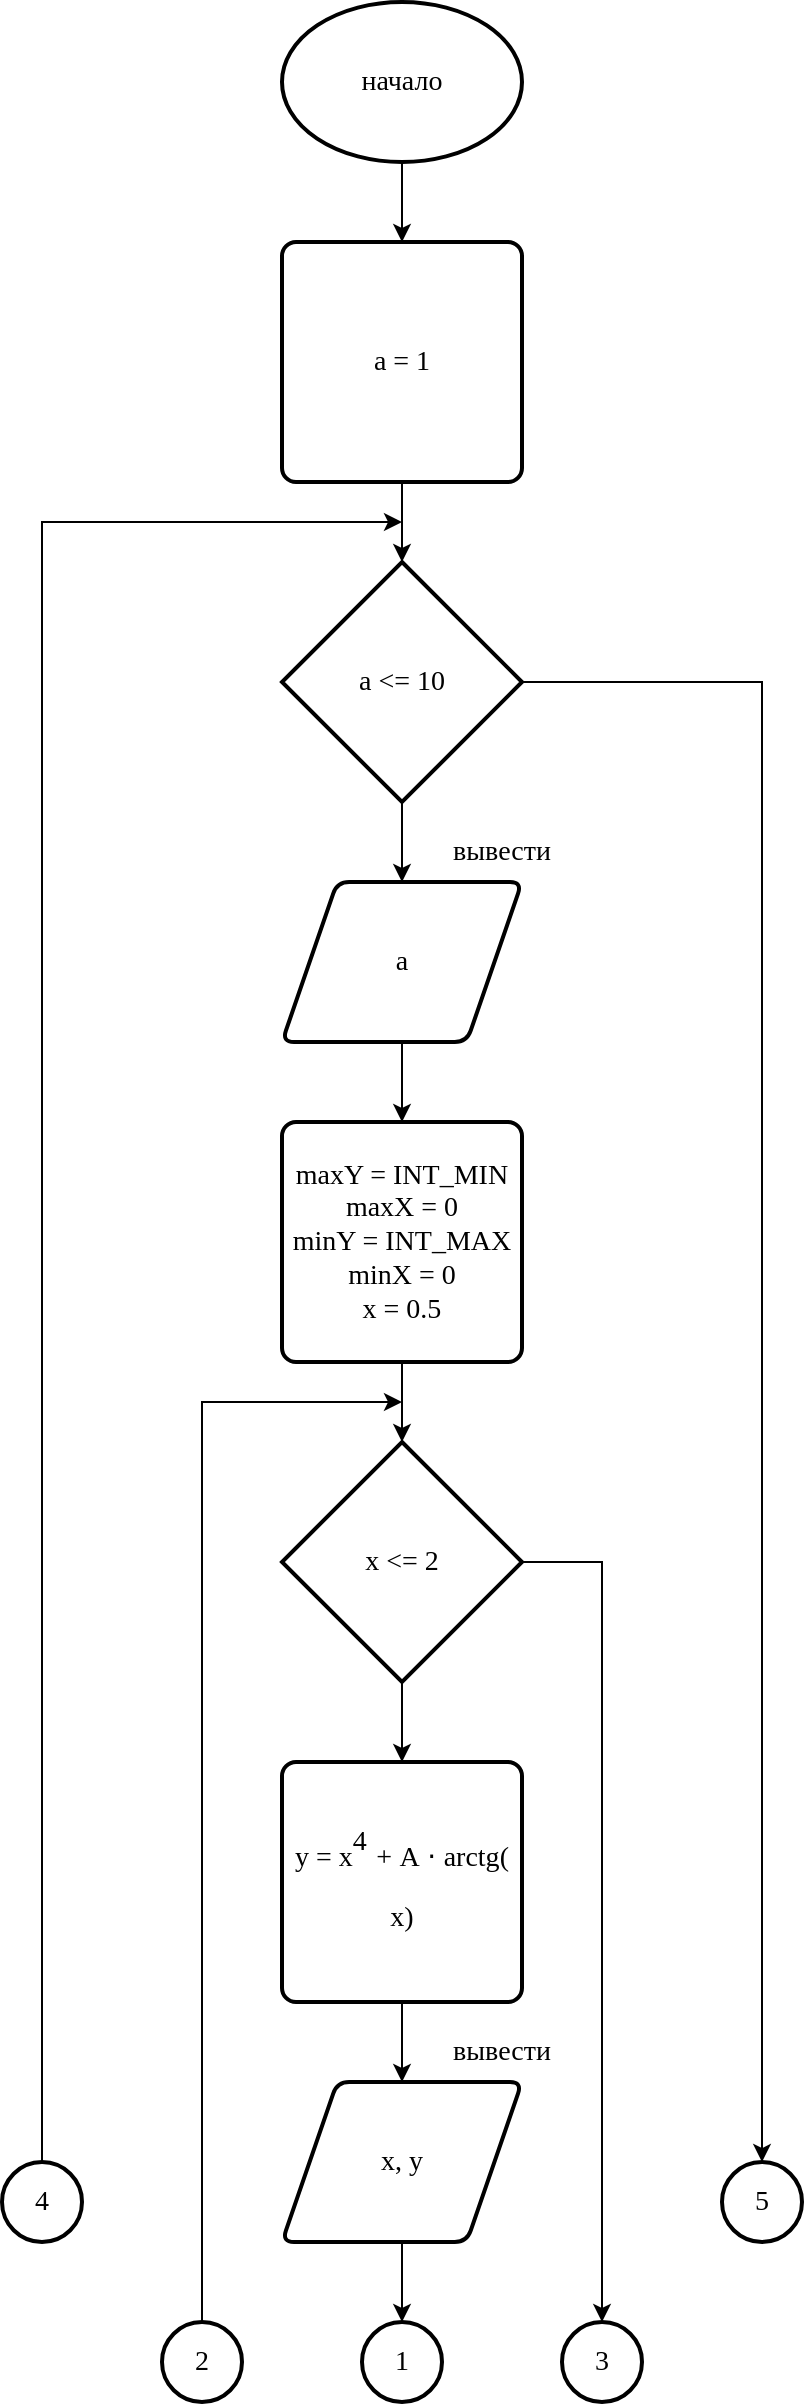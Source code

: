 <mxfile version="24.9.1" pages="2">
  <diagram id="M1py-PiNI09t2WGVhNyB" name="page1">
    <mxGraphModel dx="1106" dy="1780" grid="1" gridSize="10" guides="1" tooltips="1" connect="1" arrows="1" fold="1" page="1" pageScale="1" pageWidth="827" pageHeight="1169" math="0" shadow="0">
      <root>
        <mxCell id="0" />
        <mxCell id="1" parent="0" />
        <mxCell id="e3UotL9XWZVQEobsRYHJ-1" value="начало" style="strokeWidth=2;html=1;shape=mxgraph.flowchart.start_1;whiteSpace=wrap;fontFamily=Times New Roman;fontColor=#000000;fontSize=14;labelBackgroundColor=none;" parent="1" vertex="1">
          <mxGeometry x="400" y="-40" width="120" height="80" as="geometry" />
        </mxCell>
        <mxCell id="e3UotL9XWZVQEobsRYHJ-4" value="a" style="shape=parallelogram;html=1;strokeWidth=2;perimeter=parallelogramPerimeter;whiteSpace=wrap;rounded=1;arcSize=12;size=0.23;fontFamily=Times New Roman;fontColor=#000000;fontSize=14;labelBackgroundColor=none;" parent="1" vertex="1">
          <mxGeometry x="400" y="400" width="120" height="80" as="geometry" />
        </mxCell>
        <mxCell id="e3UotL9XWZVQEobsRYHJ-6" value="&lt;span style=&quot;text-align: start; white-space-collapse: preserve;&quot;&gt;maxY = INT_MIN&lt;/span&gt;&lt;div&gt;&lt;span style=&quot;text-align: start; white-space-collapse: preserve;&quot;&gt;maxX = &lt;/span&gt;&lt;span style=&quot;box-sizing: border-box; text-align: start; white-space-collapse: preserve;&quot; class=&quot;hljs-number&quot;&gt;0&lt;/span&gt;&lt;span style=&quot;text-align: start; white-space-collapse: preserve;&quot;&gt;&lt;br&gt;&lt;/span&gt;&lt;/div&gt;&lt;div&gt;&lt;span style=&quot;box-sizing: border-box; text-align: start; white-space-collapse: preserve;&quot; class=&quot;hljs-number&quot;&gt;minY = INT_MAX&lt;br&gt;&lt;/span&gt;&lt;/div&gt;&lt;div&gt;&lt;span style=&quot;box-sizing: border-box; text-align: start; white-space-collapse: preserve;&quot; class=&quot;hljs-number&quot;&gt;minX = &lt;span style=&quot;box-sizing: border-box;&quot; class=&quot;hljs-number&quot;&gt;0&lt;/span&gt;&lt;br&gt;&lt;/span&gt;&lt;/div&gt;&lt;div&gt;&lt;span style=&quot;box-sizing: border-box; text-align: start; white-space-collapse: preserve;&quot; class=&quot;hljs-number&quot;&gt;&lt;span style=&quot;box-sizing: border-box;&quot; class=&quot;hljs-number&quot;&gt;x = 0.5&lt;/span&gt;&lt;/span&gt;&lt;/div&gt;" style="rounded=1;whiteSpace=wrap;html=1;absoluteArcSize=1;arcSize=14;strokeWidth=2;fontFamily=Times New Roman;fontColor=#000000;fontSize=14;labelBackgroundColor=none;" parent="1" vertex="1">
          <mxGeometry x="400" y="520" width="120" height="120" as="geometry" />
        </mxCell>
        <mxCell id="e3UotL9XWZVQEobsRYHJ-8" value="y =&amp;nbsp;&lt;span style=&quot;margin: 0px; padding: 0px; border: 0px; display: inline-block; text-align: left; text-wrap-mode: nowrap; box-sizing: content-box !important;&quot; class=&quot;mjx-msup&quot; id=&quot;MJXc-Node-3649&quot;&gt;&lt;span style=&quot;margin: 0px; padding: 0px; border: 0px; display: inline-block; box-sizing: content-box !important;&quot; class=&quot;mjx-base&quot;&gt;&lt;span style=&quot;margin: 0px; padding: 0px; border: 0px; display: inline-block; box-sizing: content-box !important;&quot; class=&quot;mjx-mi&quot; id=&quot;MJXc-Node-3650&quot;&gt;&lt;span style=&quot;margin: 0px; padding: 0.24em 0px 0.3em; border: 0px; display: block; white-space-collapse: preserve; box-sizing: content-box !important;&quot; class=&quot;mjx-char MJXc-TeX-math-I&quot;&gt;x&lt;/span&gt;&lt;/span&gt;&lt;/span&gt;&lt;span style=&quot;margin: 0px; padding: 0px 0.071em 0px 0px; border: 0px; display: inline-block; vertical-align: 0.584em; box-sizing: content-box !important;&quot; class=&quot;mjx-sup&quot;&gt;&lt;span style=&quot;margin: 0px; padding: 0px; border: 0px; display: inline-block; box-sizing: content-box !important;&quot; class=&quot;mjx-mn&quot; id=&quot;MJXc-Node-3651&quot;&gt;&lt;span style=&quot;margin: 0px; padding: 0.418em 0px 0.359em; border: 0px; display: block; white-space-collapse: preserve; box-sizing: content-box !important;&quot; class=&quot;mjx-char MJXc-TeX-main-R&quot;&gt;4&lt;/span&gt;&lt;/span&gt;&lt;/span&gt;&lt;/span&gt;&lt;span style=&quot;margin: 0px; padding: 0px 0.267em; border: 0px; display: inline-block; text-align: left; text-wrap-mode: nowrap; box-sizing: content-box !important;&quot; class=&quot;mjx-mo&quot; id=&quot;MJXc-Node-3652&quot;&gt;&lt;span style=&quot;margin: 0px; padding: 0.3em 0px 0.418em; border: 0px; display: block; white-space-collapse: preserve; box-sizing: content-box !important;&quot; class=&quot;mjx-char MJXc-TeX-main-R&quot;&gt;+&lt;/span&gt;&lt;/span&gt;&lt;span style=&quot;margin: 0px; padding: 0px; border: 0px; display: inline-block; text-align: left; text-wrap-mode: nowrap; box-sizing: content-box !important;&quot; class=&quot;mjx-mi&quot; id=&quot;MJXc-Node-3653&quot;&gt;&lt;span style=&quot;margin: 0px; padding: 0.478em 0px 0.3em; border: 0px; display: block; white-space-collapse: preserve; box-sizing: content-box !important;&quot; class=&quot;mjx-char MJXc-TeX-math-I&quot;&gt;A&lt;/span&gt;&lt;/span&gt;&lt;span style=&quot;margin: 0px; padding: 0px 0.267em; border: 0px; display: inline-block; text-align: left; text-wrap-mode: nowrap; box-sizing: content-box !important;&quot; class=&quot;mjx-mo&quot; id=&quot;MJXc-Node-3654&quot;&gt;&lt;span style=&quot;margin: 0px; padding: 0.003em 0px 0.3em; border: 0px; display: block; white-space-collapse: preserve; box-sizing: content-box !important;&quot; class=&quot;mjx-char MJXc-TeX-main-R&quot;&gt;⋅&lt;/span&gt;&lt;/span&gt;&lt;span style=&quot;margin: 0px; padding: 0px; border: 0px; display: inline-block; text-align: left; text-wrap-mode: nowrap; box-sizing: content-box !important;&quot; class=&quot;mjx-mi&quot; id=&quot;MJXc-Node-3655&quot;&gt;&lt;span style=&quot;margin: 0px; padding: 0.24em 0px 0.3em; border: 0px; display: block; white-space-collapse: preserve; box-sizing: content-box !important;&quot; class=&quot;mjx-char MJXc-TeX-math-I&quot;&gt;&lt;span&gt;&lt;font&gt;arctg&lt;/font&gt;&lt;/span&gt;&lt;span&gt;(&lt;/span&gt;&lt;/span&gt;&lt;/span&gt;&lt;span style=&quot;margin: 0px; padding: 0px; border: 0px; display: inline-block; text-align: left; text-wrap-mode: nowrap; box-sizing: content-box !important;&quot; class=&quot;mjx-mrow&quot; id=&quot;MJXc-Node-3659&quot;&gt;&lt;span style=&quot;margin: 0px; padding: 0px; border: 0px; display: inline-block; box-sizing: content-box !important;&quot; class=&quot;mjx-mrow&quot; id=&quot;MJXc-Node-3661&quot;&gt;&lt;span style=&quot;margin: 0px; padding: 0px; border: 0px; display: inline-block; box-sizing: content-box !important;&quot; class=&quot;mjx-mi&quot; id=&quot;MJXc-Node-3663&quot;&gt;&lt;span style=&quot;margin: 0px; padding: 0.24em 0px 0.3em; border: 0px; display: block; white-space-collapse: preserve; box-sizing: content-box !important;&quot; class=&quot;mjx-char MJXc-TeX-math-I&quot;&gt;x&lt;/span&gt;&lt;/span&gt;&lt;span style=&quot;margin: 0px; padding: 0px; border: 0px; display: inline-block; box-sizing: content-box !important;&quot; class=&quot;mjx-mo&quot; id=&quot;MJXc-Node-3664&quot;&gt;&lt;span style=&quot;margin: 0px; padding: 0.478em 0px 0.597em; border: 0px; display: block; white-space-collapse: preserve; box-sizing: content-box !important;&quot; class=&quot;mjx-char MJXc-TeX-main-R&quot;&gt;)&lt;/span&gt;&lt;/span&gt;&lt;/span&gt;&lt;/span&gt;" style="rounded=1;whiteSpace=wrap;html=1;absoluteArcSize=1;arcSize=14;strokeWidth=2;fontFamily=Times New Roman;fontColor=#000000;fontSize=14;labelBackgroundColor=none;" parent="1" vertex="1">
          <mxGeometry x="400" y="840" width="120" height="120" as="geometry" />
        </mxCell>
        <mxCell id="e3UotL9XWZVQEobsRYHJ-9" value="x, y" style="shape=parallelogram;html=1;strokeWidth=2;perimeter=parallelogramPerimeter;whiteSpace=wrap;rounded=1;arcSize=12;size=0.23;fontFamily=Times New Roman;fontColor=#000000;fontSize=14;labelBackgroundColor=none;" parent="1" vertex="1">
          <mxGeometry x="400" y="1000" width="120" height="80" as="geometry" />
        </mxCell>
        <mxCell id="e3UotL9XWZVQEobsRYHJ-13" value="" style="endArrow=classic;html=1;rounded=0;exitX=0.5;exitY=1;exitDx=0;exitDy=0;entryX=0.5;entryY=0;entryDx=0;entryDy=0;fontFamily=Times New Roman;fontColor=#000000;fontSize=14;labelBackgroundColor=none;exitPerimeter=0;" parent="1" source="_WrTKTU18r5JIeWCejOf-1" target="e3UotL9XWZVQEobsRYHJ-4" edge="1">
          <mxGeometry width="50" height="50" relative="1" as="geometry">
            <mxPoint x="460" y="360" as="sourcePoint" />
            <mxPoint x="470" y="410" as="targetPoint" />
          </mxGeometry>
        </mxCell>
        <mxCell id="e3UotL9XWZVQEobsRYHJ-14" value="" style="endArrow=classic;html=1;rounded=0;exitX=0.5;exitY=1;exitDx=0;exitDy=0;entryX=0.5;entryY=0;entryDx=0;entryDy=0;fontFamily=Times New Roman;fontColor=#000000;fontSize=14;labelBackgroundColor=none;" parent="1" source="e3UotL9XWZVQEobsRYHJ-4" target="e3UotL9XWZVQEobsRYHJ-6" edge="1">
          <mxGeometry width="50" height="50" relative="1" as="geometry">
            <mxPoint x="470" y="490" as="sourcePoint" />
            <mxPoint x="470" y="570" as="targetPoint" />
          </mxGeometry>
        </mxCell>
        <mxCell id="e3UotL9XWZVQEobsRYHJ-15" value="" style="endArrow=classic;html=1;rounded=0;exitX=0.5;exitY=1;exitDx=0;exitDy=0;entryX=0.5;entryY=0;entryDx=0;entryDy=0;fontFamily=Times New Roman;fontColor=#000000;fontSize=14;labelBackgroundColor=none;entryPerimeter=0;" parent="1" source="e3UotL9XWZVQEobsRYHJ-6" target="_WrTKTU18r5JIeWCejOf-2" edge="1">
          <mxGeometry width="50" height="50" relative="1" as="geometry">
            <mxPoint x="470" y="650" as="sourcePoint" />
            <mxPoint x="460" y="680" as="targetPoint" />
          </mxGeometry>
        </mxCell>
        <mxCell id="e3UotL9XWZVQEobsRYHJ-16" value="" style="endArrow=classic;html=1;rounded=0;exitX=0.5;exitY=1;exitDx=0;exitDy=0;entryX=0.5;entryY=0;entryDx=0;entryDy=0;fontFamily=Times New Roman;fontColor=#000000;fontSize=14;labelBackgroundColor=none;exitPerimeter=0;" parent="1" source="_WrTKTU18r5JIeWCejOf-2" target="e3UotL9XWZVQEobsRYHJ-8" edge="1">
          <mxGeometry width="50" height="50" relative="1" as="geometry">
            <mxPoint x="460" y="800" as="sourcePoint" />
            <mxPoint x="470" y="970" as="targetPoint" />
          </mxGeometry>
        </mxCell>
        <mxCell id="e3UotL9XWZVQEobsRYHJ-17" value="" style="endArrow=classic;html=1;rounded=0;exitX=0.5;exitY=1;exitDx=0;exitDy=0;entryX=0.5;entryY=0;entryDx=0;entryDy=0;fontFamily=Times New Roman;fontColor=#000000;fontSize=14;labelBackgroundColor=none;" parent="1" source="e3UotL9XWZVQEobsRYHJ-8" target="e3UotL9XWZVQEobsRYHJ-9" edge="1">
          <mxGeometry width="50" height="50" relative="1" as="geometry">
            <mxPoint x="470" y="1050" as="sourcePoint" />
            <mxPoint x="470" y="1130" as="targetPoint" />
          </mxGeometry>
        </mxCell>
        <mxCell id="e3UotL9XWZVQEobsRYHJ-18" value="" style="endArrow=classic;html=1;rounded=0;exitX=0.5;exitY=1;exitDx=0;exitDy=0;entryX=0.5;entryY=0;entryDx=0;entryDy=0;entryPerimeter=0;fontFamily=Times New Roman;fontColor=#000000;fontSize=14;labelBackgroundColor=none;" parent="1" source="e3UotL9XWZVQEobsRYHJ-9" target="e3UotL9XWZVQEobsRYHJ-21" edge="1">
          <mxGeometry width="50" height="50" relative="1" as="geometry">
            <mxPoint x="470" y="1250" as="sourcePoint" />
            <mxPoint x="460" y="1120" as="targetPoint" />
          </mxGeometry>
        </mxCell>
        <mxCell id="e3UotL9XWZVQEobsRYHJ-21" value="" style="strokeWidth=2;html=1;shape=mxgraph.flowchart.start_2;whiteSpace=wrap;fontFamily=Times New Roman;fontSize=14;fontColor=#000000;labelBackgroundColor=none;" parent="1" vertex="1">
          <mxGeometry x="440" y="1120" width="40" height="40" as="geometry" />
        </mxCell>
        <mxCell id="e3UotL9XWZVQEobsRYHJ-22" value="" style="strokeWidth=2;html=1;shape=mxgraph.flowchart.start_2;whiteSpace=wrap;fontFamily=Times New Roman;fontSize=14;fontColor=#000000;labelBackgroundColor=none;" parent="1" vertex="1">
          <mxGeometry x="540" y="1120" width="40" height="40" as="geometry" />
        </mxCell>
        <mxCell id="e3UotL9XWZVQEobsRYHJ-23" value="" style="strokeWidth=2;html=1;shape=mxgraph.flowchart.start_2;whiteSpace=wrap;fontFamily=Times New Roman;fontSize=14;fontColor=#000000;labelBackgroundColor=none;" parent="1" vertex="1">
          <mxGeometry x="340" y="1120" width="40" height="40" as="geometry" />
        </mxCell>
        <mxCell id="e3UotL9XWZVQEobsRYHJ-26" value="" style="strokeWidth=2;html=1;shape=mxgraph.flowchart.start_2;whiteSpace=wrap;fontFamily=Times New Roman;fontSize=14;fontColor=#000000;labelBackgroundColor=none;" parent="1" vertex="1">
          <mxGeometry x="260" y="1040" width="40" height="40" as="geometry" />
        </mxCell>
        <mxCell id="e3UotL9XWZVQEobsRYHJ-27" value="" style="strokeWidth=2;html=1;shape=mxgraph.flowchart.start_2;whiteSpace=wrap;fontFamily=Times New Roman;fontSize=14;fontColor=#000000;labelBackgroundColor=none;" parent="1" vertex="1">
          <mxGeometry x="620" y="1040" width="40" height="40" as="geometry" />
        </mxCell>
        <mxCell id="e3UotL9XWZVQEobsRYHJ-30" value="&lt;div style=&quot;text-align: start;&quot;&gt;&lt;span style=&quot;white-space-collapse: preserve;&quot;&gt;1&lt;/span&gt;&lt;/div&gt;" style="text;html=1;align=center;verticalAlign=middle;whiteSpace=wrap;rounded=0;fontSize=14;fontFamily=Times New Roman;fontColor=#000000;labelBackgroundColor=none;" parent="1" vertex="1">
          <mxGeometry x="440" y="1120" width="40" height="40" as="geometry" />
        </mxCell>
        <mxCell id="e3UotL9XWZVQEobsRYHJ-31" value="&lt;div style=&quot;text-align: start;&quot;&gt;&lt;span style=&quot;white-space-collapse: preserve;&quot;&gt;3&lt;/span&gt;&lt;/div&gt;" style="text;html=1;align=center;verticalAlign=middle;whiteSpace=wrap;rounded=0;fontSize=14;fontFamily=Times New Roman;fontColor=#000000;labelBackgroundColor=none;" parent="1" vertex="1">
          <mxGeometry x="540" y="1120" width="40" height="40" as="geometry" />
        </mxCell>
        <mxCell id="e3UotL9XWZVQEobsRYHJ-32" value="&lt;div style=&quot;text-align: start;&quot;&gt;&lt;span style=&quot;white-space-collapse: preserve;&quot;&gt;5&lt;/span&gt;&lt;/div&gt;" style="text;html=1;align=center;verticalAlign=middle;whiteSpace=wrap;rounded=0;fontSize=14;fontFamily=Times New Roman;fontColor=#000000;labelBackgroundColor=none;" parent="1" vertex="1">
          <mxGeometry x="620" y="1040" width="40" height="40" as="geometry" />
        </mxCell>
        <mxCell id="e3UotL9XWZVQEobsRYHJ-33" value="&lt;div style=&quot;text-align: start;&quot;&gt;&lt;span style=&quot;white-space-collapse: preserve;&quot;&gt;2&lt;/span&gt;&lt;/div&gt;" style="text;html=1;align=center;verticalAlign=middle;whiteSpace=wrap;rounded=0;fontSize=14;fontFamily=Times New Roman;fontColor=#000000;labelBackgroundColor=none;" parent="1" vertex="1">
          <mxGeometry x="340" y="1120" width="40" height="40" as="geometry" />
        </mxCell>
        <mxCell id="e3UotL9XWZVQEobsRYHJ-34" value="&lt;div style=&quot;text-align: start;&quot;&gt;&lt;span style=&quot;white-space-collapse: preserve;&quot;&gt;4&lt;/span&gt;&lt;/div&gt;" style="text;html=1;align=center;verticalAlign=middle;whiteSpace=wrap;rounded=0;fontSize=14;fontFamily=Times New Roman;fontColor=#000000;labelBackgroundColor=none;" parent="1" vertex="1">
          <mxGeometry x="260" y="1040" width="40" height="40" as="geometry" />
        </mxCell>
        <mxCell id="_WrTKTU18r5JIeWCejOf-1" value="a &amp;lt;= 10" style="strokeWidth=2;html=1;shape=mxgraph.flowchart.decision;whiteSpace=wrap;fontFamily=Times New Roman;fontSize=14;fontColor=#000000;labelBackgroundColor=none;" parent="1" vertex="1">
          <mxGeometry x="400" y="240" width="120" height="120" as="geometry" />
        </mxCell>
        <mxCell id="_WrTKTU18r5JIeWCejOf-2" value="x &amp;lt;= 2" style="strokeWidth=2;html=1;shape=mxgraph.flowchart.decision;whiteSpace=wrap;fontFamily=Times New Roman;fontSize=14;fontColor=#000000;labelBackgroundColor=none;" parent="1" vertex="1">
          <mxGeometry x="400" y="680" width="120" height="120" as="geometry" />
        </mxCell>
        <mxCell id="_WrTKTU18r5JIeWCejOf-3" value="вывести" style="text;html=1;align=center;verticalAlign=middle;whiteSpace=wrap;rounded=0;fontFamily=Times New Roman;fontSize=14;fontColor=#000000;labelBackgroundColor=none;" parent="1" vertex="1">
          <mxGeometry x="480" y="370" width="60" height="30" as="geometry" />
        </mxCell>
        <mxCell id="_WrTKTU18r5JIeWCejOf-4" value="&lt;div style=&quot;text-align: start;&quot;&gt;&lt;span style=&quot;white-space-collapse: preserve;&quot;&gt;a = 1&lt;/span&gt;&lt;/div&gt;" style="rounded=1;whiteSpace=wrap;html=1;absoluteArcSize=1;arcSize=14;strokeWidth=2;fontFamily=Times New Roman;fontColor=#000000;fontSize=14;labelBackgroundColor=none;" parent="1" vertex="1">
          <mxGeometry x="400" y="80" width="120" height="120" as="geometry" />
        </mxCell>
        <mxCell id="_WrTKTU18r5JIeWCejOf-5" value="" style="endArrow=classic;html=1;rounded=0;exitX=0.5;exitY=1;exitDx=0;exitDy=0;entryX=0.5;entryY=0;entryDx=0;entryDy=0;fontFamily=Times New Roman;fontColor=#000000;fontSize=14;labelBackgroundColor=none;entryPerimeter=0;" parent="1" source="_WrTKTU18r5JIeWCejOf-4" target="_WrTKTU18r5JIeWCejOf-1" edge="1">
          <mxGeometry width="50" height="50" relative="1" as="geometry">
            <mxPoint x="470" y="370" as="sourcePoint" />
            <mxPoint x="470" y="410" as="targetPoint" />
          </mxGeometry>
        </mxCell>
        <mxCell id="_WrTKTU18r5JIeWCejOf-6" value="" style="endArrow=classic;html=1;rounded=0;exitX=0.5;exitY=1;exitDx=0;exitDy=0;entryX=0.5;entryY=0;entryDx=0;entryDy=0;fontFamily=Times New Roman;fontColor=#000000;fontSize=14;labelBackgroundColor=none;exitPerimeter=0;" parent="1" source="e3UotL9XWZVQEobsRYHJ-1" target="_WrTKTU18r5JIeWCejOf-4" edge="1">
          <mxGeometry width="50" height="50" relative="1" as="geometry">
            <mxPoint x="470" y="210" as="sourcePoint" />
            <mxPoint x="470" y="250" as="targetPoint" />
          </mxGeometry>
        </mxCell>
        <mxCell id="H2SPlqg6cfGrn9TyeI7t-1" value="вывести" style="text;html=1;align=center;verticalAlign=middle;whiteSpace=wrap;rounded=0;fontFamily=Times New Roman;fontSize=14;fontColor=#000000;labelBackgroundColor=none;" parent="1" vertex="1">
          <mxGeometry x="480" y="970" width="60" height="30" as="geometry" />
        </mxCell>
        <mxCell id="H2SPlqg6cfGrn9TyeI7t-2" value="" style="endArrow=classic;html=1;rounded=0;exitX=1;exitY=0.5;exitDx=0;exitDy=0;entryX=0.5;entryY=0;entryDx=0;entryDy=0;fontFamily=Times New Roman;fontColor=#000000;fontSize=14;labelBackgroundColor=none;exitPerimeter=0;" parent="1" source="_WrTKTU18r5JIeWCejOf-2" target="e3UotL9XWZVQEobsRYHJ-31" edge="1">
          <mxGeometry width="50" height="50" relative="1" as="geometry">
            <mxPoint x="470" y="810" as="sourcePoint" />
            <mxPoint x="470" y="850" as="targetPoint" />
            <Array as="points">
              <mxPoint x="560" y="740" />
            </Array>
          </mxGeometry>
        </mxCell>
        <mxCell id="H2SPlqg6cfGrn9TyeI7t-3" value="" style="endArrow=classic;html=1;rounded=0;exitX=0.5;exitY=0;exitDx=0;exitDy=0;fontFamily=Times New Roman;fontColor=#000000;fontSize=14;labelBackgroundColor=none;" parent="1" source="e3UotL9XWZVQEobsRYHJ-33" edge="1">
          <mxGeometry width="50" height="50" relative="1" as="geometry">
            <mxPoint x="470" y="810" as="sourcePoint" />
            <mxPoint x="460" y="660" as="targetPoint" />
            <Array as="points">
              <mxPoint x="360" y="660" />
            </Array>
          </mxGeometry>
        </mxCell>
        <mxCell id="H2SPlqg6cfGrn9TyeI7t-4" value="" style="endArrow=classic;html=1;rounded=0;exitX=1;exitY=0.5;exitDx=0;exitDy=0;entryX=0.5;entryY=0;entryDx=0;entryDy=0;fontFamily=Times New Roman;fontColor=#000000;fontSize=14;labelBackgroundColor=none;exitPerimeter=0;" parent="1" source="_WrTKTU18r5JIeWCejOf-1" target="e3UotL9XWZVQEobsRYHJ-32" edge="1">
          <mxGeometry width="50" height="50" relative="1" as="geometry">
            <mxPoint x="470" y="810" as="sourcePoint" />
            <mxPoint x="470" y="850" as="targetPoint" />
            <Array as="points">
              <mxPoint x="640" y="300" />
            </Array>
          </mxGeometry>
        </mxCell>
        <mxCell id="H2SPlqg6cfGrn9TyeI7t-5" value="" style="endArrow=classic;html=1;rounded=0;fontFamily=Times New Roman;fontColor=#000000;fontSize=14;labelBackgroundColor=none;exitX=0.5;exitY=0;exitDx=0;exitDy=0;" parent="1" source="e3UotL9XWZVQEobsRYHJ-34" edge="1">
          <mxGeometry width="50" height="50" relative="1" as="geometry">
            <mxPoint x="240" y="870" as="sourcePoint" />
            <mxPoint x="460" y="220" as="targetPoint" />
            <Array as="points">
              <mxPoint x="280" y="220" />
            </Array>
          </mxGeometry>
        </mxCell>
      </root>
    </mxGraphModel>
  </diagram>
  <diagram id="QOGCfTng5IFrS63OWC0t" name="page2">
    <mxGraphModel dx="1053" dy="582" grid="1" gridSize="10" guides="1" tooltips="1" connect="1" arrows="1" fold="1" page="1" pageScale="1" pageWidth="827" pageHeight="1169" math="0" shadow="0">
      <root>
        <mxCell id="0" />
        <mxCell id="1" parent="0" />
        <mxCell id="nokix7xg_E0gHIHlXaHN-1" value="&lt;div&gt;&lt;span style=&quot;white-space-collapse: preserve; text-align: start;&quot;&gt;maxY, &lt;/span&gt;&lt;span style=&quot;text-align: start; white-space-collapse: preserve;&quot;&gt;maxX&lt;/span&gt;&lt;div&gt;&lt;span style=&quot;box-sizing: border-box; text-align: start; white-space-collapse: preserve;&quot; class=&quot;hljs-number&quot;&gt;minY, &lt;/span&gt;&lt;span style=&quot;text-align: start; white-space-collapse: preserve;&quot;&gt;minX&lt;/span&gt;&lt;/div&gt;&lt;/div&gt;" style="shape=parallelogram;html=1;strokeWidth=2;perimeter=parallelogramPerimeter;whiteSpace=wrap;rounded=1;arcSize=12;size=0.23;fontFamily=Times New Roman;fontColor=#000000;fontSize=14;labelBackgroundColor=none;" parent="1" vertex="1">
          <mxGeometry x="300" y="960" width="120" height="80" as="geometry" />
        </mxCell>
        <mxCell id="nokix7xg_E0gHIHlXaHN-2" value="конец" style="strokeWidth=2;html=1;shape=mxgraph.flowchart.start_1;whiteSpace=wrap;fontFamily=Times New Roman;fontColor=#000000;fontSize=14;labelBackgroundColor=none;" parent="1" vertex="1">
          <mxGeometry x="300" y="1280" width="120" height="80" as="geometry" />
        </mxCell>
        <mxCell id="nokix7xg_E0gHIHlXaHN-3" value="&lt;span style=&quot;text-align: start; white-space-collapse: preserve;&quot;&gt;y &amp;gt; maxY&lt;/span&gt;" style="strokeWidth=2;html=1;shape=mxgraph.flowchart.decision;whiteSpace=wrap;fontFamily=Times New Roman;fontColor=#000000;fontSize=14;labelBackgroundColor=none;" parent="1" vertex="1">
          <mxGeometry x="300" y="120" width="120" height="120" as="geometry" />
        </mxCell>
        <mxCell id="nokix7xg_E0gHIHlXaHN-4" value="&lt;span style=&quot;text-align: start; white-space-collapse: preserve;&quot;&gt;y &amp;lt; minY&lt;/span&gt;" style="strokeWidth=2;html=1;shape=mxgraph.flowchart.decision;whiteSpace=wrap;fontFamily=Times New Roman;fontColor=#000000;fontSize=14;labelBackgroundColor=none;" parent="1" vertex="1">
          <mxGeometry x="300" y="440" width="120" height="120" as="geometry" />
        </mxCell>
        <mxCell id="nokix7xg_E0gHIHlXaHN-5" value="&lt;span style=&quot;text-align: start; white-space-collapse: preserve;&quot;&gt;maxY = y&lt;br&gt;maxX = x&lt;/span&gt;" style="rounded=1;whiteSpace=wrap;html=1;absoluteArcSize=1;arcSize=14;strokeWidth=2;fontFamily=Times New Roman;fontColor=#000000;fontSize=14;labelBackgroundColor=none;" parent="1" vertex="1">
          <mxGeometry x="300" y="280" width="120" height="120" as="geometry" />
        </mxCell>
        <mxCell id="nokix7xg_E0gHIHlXaHN-6" value="&lt;span style=&quot;text-align: start; white-space-collapse: preserve;&quot;&gt;minY = y&lt;br&gt;minX = x&lt;/span&gt;" style="rounded=1;whiteSpace=wrap;html=1;absoluteArcSize=1;arcSize=14;strokeWidth=2;fontFamily=Times New Roman;fontColor=#000000;fontSize=14;labelBackgroundColor=none;" parent="1" vertex="1">
          <mxGeometry x="300" y="600" width="120" height="120" as="geometry" />
        </mxCell>
        <mxCell id="nokix7xg_E0gHIHlXaHN-7" value="" style="endArrow=classic;html=1;rounded=0;exitX=0.5;exitY=1;exitDx=0;exitDy=0;exitPerimeter=0;entryX=0.5;entryY=0;entryDx=0;entryDy=0;fontFamily=Times New Roman;fontColor=#000000;fontSize=14;labelBackgroundColor=none;" parent="1" source="nokix7xg_E0gHIHlXaHN-3" target="nokix7xg_E0gHIHlXaHN-5" edge="1">
          <mxGeometry width="50" height="50" relative="1" as="geometry">
            <mxPoint x="310" y="770" as="sourcePoint" />
            <mxPoint x="380" y="660" as="targetPoint" />
          </mxGeometry>
        </mxCell>
        <mxCell id="nokix7xg_E0gHIHlXaHN-8" value="" style="endArrow=classic;html=1;rounded=0;exitX=0.5;exitY=1;exitDx=0;exitDy=0;entryX=0.5;entryY=0;entryDx=0;entryDy=0;entryPerimeter=0;fontFamily=Times New Roman;fontColor=#000000;fontSize=14;labelBackgroundColor=none;" parent="1" source="nokix7xg_E0gHIHlXaHN-5" target="nokix7xg_E0gHIHlXaHN-4" edge="1">
          <mxGeometry width="50" height="50" relative="1" as="geometry">
            <mxPoint x="370" y="610" as="sourcePoint" />
            <mxPoint x="370" y="690" as="targetPoint" />
          </mxGeometry>
        </mxCell>
        <mxCell id="nokix7xg_E0gHIHlXaHN-9" value="" style="endArrow=classic;html=1;rounded=0;exitX=0.5;exitY=1;exitDx=0;exitDy=0;entryX=0.5;entryY=0;entryDx=0;entryDy=0;exitPerimeter=0;fontFamily=Times New Roman;fontColor=#000000;fontSize=14;labelBackgroundColor=none;" parent="1" source="nokix7xg_E0gHIHlXaHN-4" target="nokix7xg_E0gHIHlXaHN-6" edge="1">
          <mxGeometry width="50" height="50" relative="1" as="geometry">
            <mxPoint x="370" y="810" as="sourcePoint" />
            <mxPoint x="370" y="890" as="targetPoint" />
          </mxGeometry>
        </mxCell>
        <mxCell id="nokix7xg_E0gHIHlXaHN-10" value="" style="endArrow=classic;html=1;rounded=0;exitX=1;exitY=0.5;exitDx=0;exitDy=0;exitPerimeter=0;fontFamily=Times New Roman;fontColor=#000000;fontSize=14;labelBackgroundColor=none;" parent="1" source="nokix7xg_E0gHIHlXaHN-3" edge="1">
          <mxGeometry width="50" height="50" relative="1" as="geometry">
            <mxPoint x="370" y="810" as="sourcePoint" />
            <mxPoint x="360" y="420" as="targetPoint" />
            <Array as="points">
              <mxPoint x="460" y="180" />
              <mxPoint x="460" y="420" />
            </Array>
          </mxGeometry>
        </mxCell>
        <mxCell id="nokix7xg_E0gHIHlXaHN-11" value="" style="strokeWidth=2;html=1;shape=mxgraph.flowchart.start_2;whiteSpace=wrap;fontFamily=Times New Roman;fontSize=14;" parent="1" vertex="1">
          <mxGeometry x="340" y="40" width="40" height="40" as="geometry" />
        </mxCell>
        <mxCell id="nokix7xg_E0gHIHlXaHN-12" value="" style="endArrow=classic;html=1;rounded=0;exitX=0.5;exitY=1;exitDx=0;exitDy=0;exitPerimeter=0;entryX=0.5;entryY=0;entryDx=0;entryDy=0;entryPerimeter=0;fontFamily=Times New Roman;fontSize=14;" parent="1" source="nokix7xg_E0gHIHlXaHN-11" target="nokix7xg_E0gHIHlXaHN-3" edge="1">
          <mxGeometry width="50" height="50" relative="1" as="geometry">
            <mxPoint x="290" y="390" as="sourcePoint" />
            <mxPoint x="340" y="340" as="targetPoint" />
          </mxGeometry>
        </mxCell>
        <mxCell id="nokix7xg_E0gHIHlXaHN-13" value="" style="strokeWidth=2;html=1;shape=mxgraph.flowchart.start_2;whiteSpace=wrap;fontFamily=Times New Roman;fontSize=14;" parent="1" vertex="1">
          <mxGeometry x="240" y="40" width="40" height="40" as="geometry" />
        </mxCell>
        <mxCell id="nokix7xg_E0gHIHlXaHN-15" value="" style="strokeWidth=2;html=1;shape=mxgraph.flowchart.start_2;whiteSpace=wrap;fontFamily=Times New Roman;fontSize=14;" parent="1" vertex="1">
          <mxGeometry x="480" y="40" width="40" height="40" as="geometry" />
        </mxCell>
        <mxCell id="nokix7xg_E0gHIHlXaHN-17" value="" style="strokeWidth=2;html=1;shape=mxgraph.flowchart.start_2;whiteSpace=wrap;fontFamily=Times New Roman;fontSize=14;" parent="1" vertex="1">
          <mxGeometry x="560" y="40" width="40" height="40" as="geometry" />
        </mxCell>
        <mxCell id="nokix7xg_E0gHIHlXaHN-18" value="" style="strokeWidth=2;html=1;shape=mxgraph.flowchart.start_2;whiteSpace=wrap;fontFamily=Times New Roman;fontSize=14;" parent="1" vertex="1">
          <mxGeometry x="160" y="40" width="40" height="40" as="geometry" />
        </mxCell>
        <mxCell id="nokix7xg_E0gHIHlXaHN-20" value="" style="endArrow=classic;html=1;rounded=0;exitX=0.5;exitY=1;exitDx=0;exitDy=0;exitPerimeter=0;entryX=0.5;entryY=0;entryDx=0;entryDy=0;entryPerimeter=0;fontFamily=Times New Roman;fontSize=14;" parent="1" source="nokix7xg_E0gHIHlXaHN-17" target="nokix7xg_E0gHIHlXaHN-2" edge="1">
          <mxGeometry width="50" height="50" relative="1" as="geometry">
            <mxPoint x="120" y="710" as="sourcePoint" />
            <mxPoint x="170" y="660" as="targetPoint" />
            <Array as="points">
              <mxPoint x="580" y="1250" />
              <mxPoint x="360" y="1250" />
            </Array>
          </mxGeometry>
        </mxCell>
        <mxCell id="nokix7xg_E0gHIHlXaHN-21" value="&lt;div style=&quot;text-align: start;&quot;&gt;&lt;span style=&quot;background-color: initial; white-space-collapse: preserve;&quot;&gt;1&lt;/span&gt;&lt;/div&gt;" style="text;html=1;align=center;verticalAlign=middle;whiteSpace=wrap;rounded=0;fontSize=14;fontFamily=Times New Roman;fontColor=#000000;labelBackgroundColor=none;" parent="1" vertex="1">
          <mxGeometry x="340" y="40" width="40" height="40" as="geometry" />
        </mxCell>
        <mxCell id="nokix7xg_E0gHIHlXaHN-22" value="&lt;div style=&quot;text-align: start;&quot;&gt;&lt;span style=&quot;background-color: initial; white-space-collapse: preserve;&quot;&gt;3&lt;/span&gt;&lt;/div&gt;" style="text;html=1;align=center;verticalAlign=middle;whiteSpace=wrap;rounded=0;fontSize=14;fontFamily=Times New Roman;fontColor=#000000;labelBackgroundColor=none;" parent="1" vertex="1">
          <mxGeometry x="480" y="40" width="40" height="40" as="geometry" />
        </mxCell>
        <mxCell id="nokix7xg_E0gHIHlXaHN-23" value="&lt;div style=&quot;text-align: start;&quot;&gt;&lt;span style=&quot;background-color: initial; white-space-collapse: preserve;&quot;&gt;5&lt;/span&gt;&lt;/div&gt;" style="text;html=1;align=center;verticalAlign=middle;whiteSpace=wrap;rounded=0;fontSize=14;fontFamily=Times New Roman;fontColor=#000000;labelBackgroundColor=none;" parent="1" vertex="1">
          <mxGeometry x="560" y="40" width="40" height="40" as="geometry" />
        </mxCell>
        <mxCell id="nokix7xg_E0gHIHlXaHN-24" value="&lt;div style=&quot;text-align: start;&quot;&gt;&lt;span style=&quot;background-color: initial; white-space-collapse: preserve;&quot;&gt;2&lt;/span&gt;&lt;/div&gt;" style="text;html=1;align=center;verticalAlign=middle;whiteSpace=wrap;rounded=0;fontSize=14;fontFamily=Times New Roman;fontColor=#000000;labelBackgroundColor=none;" parent="1" vertex="1">
          <mxGeometry x="240" y="40" width="40" height="40" as="geometry" />
        </mxCell>
        <mxCell id="nokix7xg_E0gHIHlXaHN-25" value="&lt;div style=&quot;text-align: start;&quot;&gt;&lt;span style=&quot;background-color: initial; white-space-collapse: preserve;&quot;&gt;4&lt;/span&gt;&lt;/div&gt;" style="text;html=1;align=center;verticalAlign=middle;whiteSpace=wrap;rounded=0;fontSize=14;fontFamily=Times New Roman;fontColor=#000000;labelBackgroundColor=none;" parent="1" vertex="1">
          <mxGeometry x="160" y="40" width="40" height="40" as="geometry" />
        </mxCell>
        <mxCell id="LY7aOjc0UUNHZPAsK79j-1" value="&lt;div style=&quot;text-align: start;&quot;&gt;&lt;span style=&quot;background-color: initial; white-space-collapse: preserve;&quot;&gt;x = x + 0.1&lt;/span&gt;&lt;/div&gt;" style="rounded=1;whiteSpace=wrap;html=1;absoluteArcSize=1;arcSize=14;strokeWidth=2;fontFamily=Times New Roman;fontColor=#000000;fontSize=14;labelBackgroundColor=none;" parent="1" vertex="1">
          <mxGeometry x="300" y="760" width="120" height="120" as="geometry" />
        </mxCell>
        <mxCell id="LY7aOjc0UUNHZPAsK79j-2" value="" style="endArrow=classic;html=1;rounded=0;exitX=0.5;exitY=1;exitDx=0;exitDy=0;entryX=0.5;entryY=0;entryDx=0;entryDy=0;fontFamily=Times New Roman;fontColor=#000000;fontSize=14;labelBackgroundColor=none;" parent="1" source="nokix7xg_E0gHIHlXaHN-6" target="LY7aOjc0UUNHZPAsK79j-1" edge="1">
          <mxGeometry width="50" height="50" relative="1" as="geometry">
            <mxPoint x="370" y="570" as="sourcePoint" />
            <mxPoint x="370" y="610" as="targetPoint" />
          </mxGeometry>
        </mxCell>
        <mxCell id="LY7aOjc0UUNHZPAsK79j-3" value="" style="endArrow=classic;html=1;rounded=0;exitX=1;exitY=0.5;exitDx=0;exitDy=0;fontFamily=Times New Roman;fontColor=#000000;fontSize=14;labelBackgroundColor=none;exitPerimeter=0;" parent="1" source="nokix7xg_E0gHIHlXaHN-4" edge="1">
          <mxGeometry width="50" height="50" relative="1" as="geometry">
            <mxPoint x="370" y="730" as="sourcePoint" />
            <mxPoint x="360" y="740" as="targetPoint" />
            <Array as="points">
              <mxPoint x="460" y="500" />
              <mxPoint x="460" y="740" />
            </Array>
          </mxGeometry>
        </mxCell>
        <mxCell id="LY7aOjc0UUNHZPAsK79j-4" value="" style="endArrow=classic;html=1;rounded=0;exitX=0.5;exitY=1;exitDx=0;exitDy=0;fontFamily=Times New Roman;fontColor=#000000;fontSize=14;labelBackgroundColor=none;entryX=0.5;entryY=1;entryDx=0;entryDy=0;" parent="1" source="LY7aOjc0UUNHZPAsK79j-1" target="nokix7xg_E0gHIHlXaHN-24" edge="1">
          <mxGeometry width="50" height="50" relative="1" as="geometry">
            <mxPoint x="370" y="770" as="sourcePoint" />
            <mxPoint x="230" y="600" as="targetPoint" />
            <Array as="points">
              <mxPoint x="360" y="910" />
              <mxPoint x="260" y="910" />
            </Array>
          </mxGeometry>
        </mxCell>
        <mxCell id="LY7aOjc0UUNHZPAsK79j-5" value="" style="endArrow=classic;html=1;rounded=0;exitX=0.5;exitY=1;exitDx=0;exitDy=0;entryX=0.5;entryY=0;entryDx=0;entryDy=0;fontFamily=Times New Roman;fontSize=14;" parent="1" source="nokix7xg_E0gHIHlXaHN-22" target="nokix7xg_E0gHIHlXaHN-1" edge="1">
          <mxGeometry width="50" height="50" relative="1" as="geometry">
            <mxPoint x="370" y="90" as="sourcePoint" />
            <mxPoint x="500" y="1030" as="targetPoint" />
            <Array as="points">
              <mxPoint x="500" y="930" />
              <mxPoint x="360" y="930" />
            </Array>
          </mxGeometry>
        </mxCell>
        <mxCell id="LY7aOjc0UUNHZPAsK79j-6" value="&lt;div style=&quot;text-align: start;&quot;&gt;&lt;span style=&quot;background-color: initial; white-space-collapse: preserve;&quot;&gt;a = a + 3&lt;/span&gt;&lt;/div&gt;" style="rounded=1;whiteSpace=wrap;html=1;absoluteArcSize=1;arcSize=14;strokeWidth=2;fontFamily=Times New Roman;fontColor=#000000;fontSize=14;labelBackgroundColor=none;" parent="1" vertex="1">
          <mxGeometry x="300" y="1080" width="120" height="120" as="geometry" />
        </mxCell>
        <mxCell id="LY7aOjc0UUNHZPAsK79j-7" value="" style="endArrow=classic;html=1;rounded=0;exitX=0.5;exitY=1;exitDx=0;exitDy=0;entryX=0.5;entryY=0;entryDx=0;entryDy=0;fontFamily=Times New Roman;fontColor=#000000;fontSize=14;labelBackgroundColor=none;" parent="1" source="nokix7xg_E0gHIHlXaHN-1" target="LY7aOjc0UUNHZPAsK79j-6" edge="1">
          <mxGeometry width="50" height="50" relative="1" as="geometry">
            <mxPoint x="370" y="730" as="sourcePoint" />
            <mxPoint x="370" y="770" as="targetPoint" />
          </mxGeometry>
        </mxCell>
        <mxCell id="LY7aOjc0UUNHZPAsK79j-8" value="" style="endArrow=classic;html=1;rounded=0;exitX=0.5;exitY=1;exitDx=0;exitDy=0;entryX=0.5;entryY=1;entryDx=0;entryDy=0;fontFamily=Times New Roman;fontColor=#000000;fontSize=14;labelBackgroundColor=none;" parent="1" source="LY7aOjc0UUNHZPAsK79j-6" target="nokix7xg_E0gHIHlXaHN-25" edge="1">
          <mxGeometry width="50" height="50" relative="1" as="geometry">
            <mxPoint x="370" y="1090" as="sourcePoint" />
            <mxPoint x="370" y="1130" as="targetPoint" />
            <Array as="points">
              <mxPoint x="360" y="1230" />
              <mxPoint x="180" y="1230" />
            </Array>
          </mxGeometry>
        </mxCell>
        <mxCell id="tjbQYYtzdRHER6QnK98S-1" value="вывести" style="text;html=1;align=center;verticalAlign=middle;whiteSpace=wrap;rounded=0;fontFamily=Times New Roman;fontSize=14;" parent="1" vertex="1">
          <mxGeometry x="370" y="930" width="60" height="30" as="geometry" />
        </mxCell>
      </root>
    </mxGraphModel>
  </diagram>
</mxfile>

